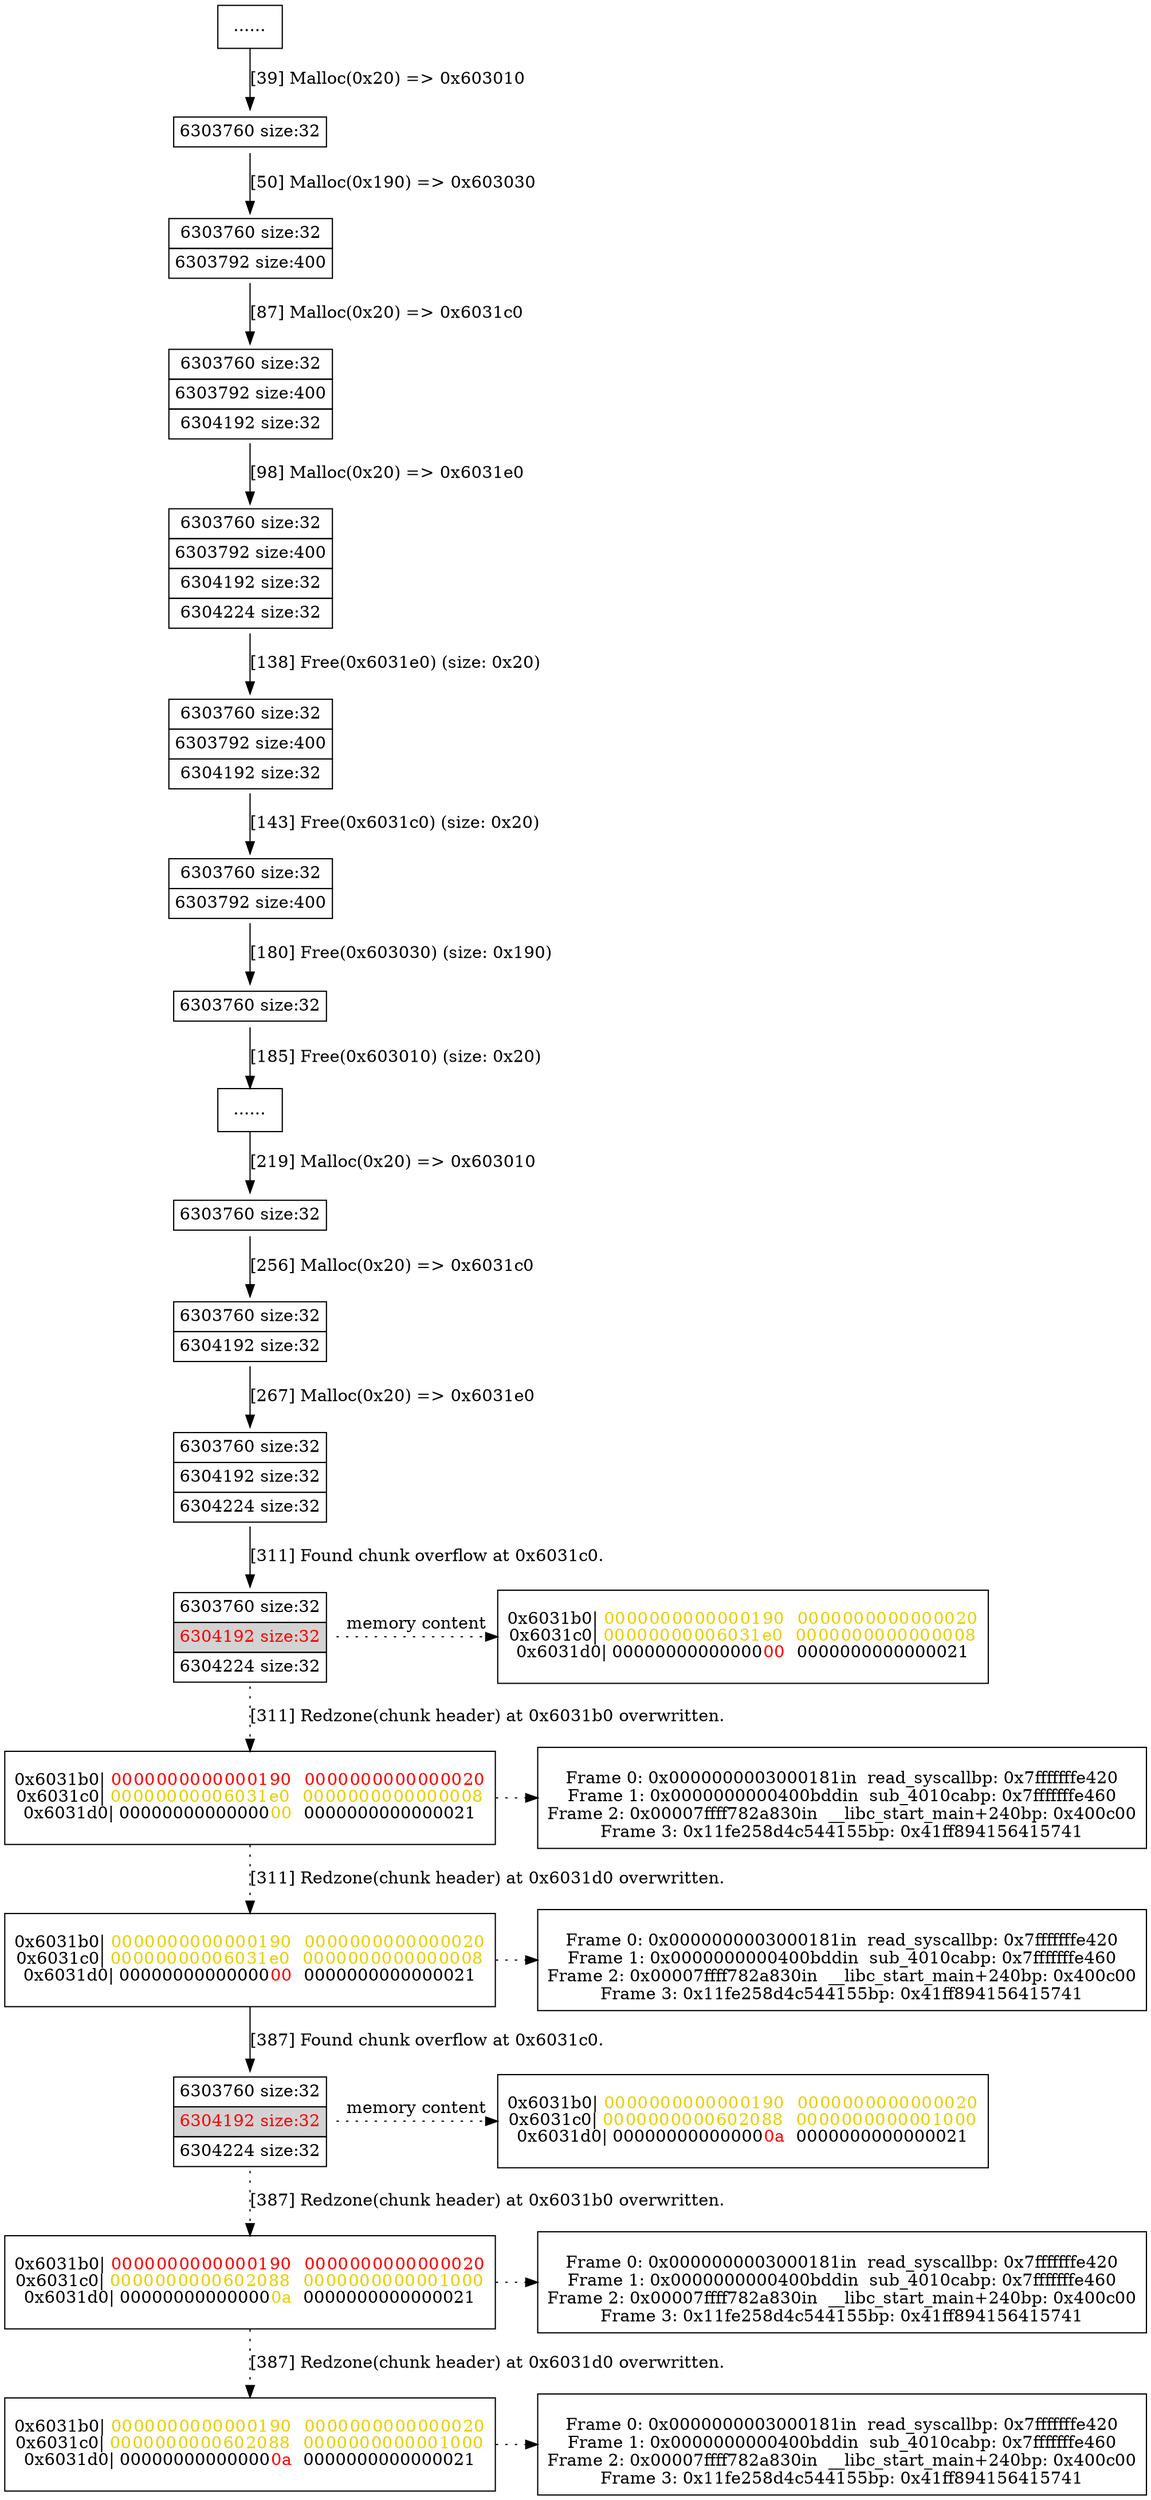 digraph G {n0[shape=record,label="......"]n1[shape=none, label=<<table border="0" cellborder="1" cellspacing="0" cellpadding="4"><tr><td>6303760 size:32</td></tr></table>>]n2[shape=none, label=<<table border="0" cellborder="1" cellspacing="0" cellpadding="4"><tr><td>6303760 size:32</td></tr><tr><td>6303792 size:400</td></tr></table>>]n3[shape=none, label=<<table border="0" cellborder="1" cellspacing="0" cellpadding="4"><tr><td>6303760 size:32</td></tr><tr><td>6303792 size:400</td></tr><tr><td>6304192 size:32</td></tr></table>>]n4[shape=none, label=<<table border="0" cellborder="1" cellspacing="0" cellpadding="4"><tr><td>6303760 size:32</td></tr><tr><td>6303792 size:400</td></tr><tr><td>6304192 size:32</td></tr><tr><td>6304224 size:32</td></tr></table>>]n5[shape=none, label=<<table border="0" cellborder="1" cellspacing="0" cellpadding="4"><tr><td>6303760 size:32</td></tr><tr><td>6303792 size:400</td></tr><tr><td>6304192 size:32</td></tr></table>>]n6[shape=none, label=<<table border="0" cellborder="1" cellspacing="0" cellpadding="4"><tr><td>6303760 size:32</td></tr><tr><td>6303792 size:400</td></tr></table>>]n7[shape=none, label=<<table border="0" cellborder="1" cellspacing="0" cellpadding="4"><tr><td>6303760 size:32</td></tr></table>>]n8[shape=record,label="......"]n9[shape=none, label=<<table border="0" cellborder="1" cellspacing="0" cellpadding="4"><tr><td>6303760 size:32</td></tr></table>>]n10[shape=none, label=<<table border="0" cellborder="1" cellspacing="0" cellpadding="4"><tr><td>6303760 size:32</td></tr><tr><td>6304192 size:32</td></tr></table>>]n11[shape=none, label=<<table border="0" cellborder="1" cellspacing="0" cellpadding="4"><tr><td>6303760 size:32</td></tr><tr><td>6304192 size:32</td></tr><tr><td>6304224 size:32</td></tr></table>>]n1212[shape=box,label=<<br/>0x6031b0| <font color='#EACE00'>00</font><font color='#EACE00'>00</font><font color='#EACE00'>00</font><font color='#EACE00'>00</font><font color='#EACE00'>00</font><font color='#EACE00'>00</font><font color='#EACE00'>01</font><font color='#EACE00'>90</font>  <font color='#EACE00'>00</font><font color='#EACE00'>00</font><font color='#EACE00'>00</font><font color='#EACE00'>00</font><font color='#EACE00'>00</font><font color='#EACE00'>00</font><font color='#EACE00'>00</font><font color='#EACE00'>20</font><br/>0x6031c0| <font color='#EACE00'>00</font><font color='#EACE00'>00</font><font color='#EACE00'>00</font><font color='#EACE00'>00</font><font color='#EACE00'>00</font><font color='#EACE00'>60</font><font color='#EACE00'>31</font><font color='#EACE00'>e0</font>  <font color='#EACE00'>00</font><font color='#EACE00'>00</font><font color='#EACE00'>00</font><font color='#EACE00'>00</font><font color='#EACE00'>00</font><font color='#EACE00'>00</font><font color='#EACE00'>00</font><font color='#EACE00'>08</font><br/>0x6031d0| 00000000000000<font color='red'>00</font>  0000000000000021<br/><br/>>]n12[shape=none, label=<<table border="0" cellborder="1" cellspacing="0" cellpadding="4"><tr><td>6303760 size:32</td></tr><tr><td bgcolor="lightgrey"><font color="red">6304192 size:32</font></td></tr><tr><td>6304224 size:32</td></tr></table>>]n13[shape=box,label=<<br/>0x6031b0| <font color='red'>00</font><font color='red'>00</font><font color='red'>00</font><font color='red'>00</font><font color='red'>00</font><font color='red'>00</font><font color='red'>01</font><font color='red'>90</font>  <font color='red'>00</font><font color='red'>00</font><font color='red'>00</font><font color='red'>00</font><font color='red'>00</font><font color='red'>00</font><font color='red'>00</font><font color='red'>20</font><br/>0x6031c0| <font color='#EACE00'>00</font><font color='#EACE00'>00</font><font color='#EACE00'>00</font><font color='#EACE00'>00</font><font color='#EACE00'>00</font><font color='#EACE00'>60</font><font color='#EACE00'>31</font><font color='#EACE00'>e0</font>  <font color='#EACE00'>00</font><font color='#EACE00'>00</font><font color='#EACE00'>00</font><font color='#EACE00'>00</font><font color='#EACE00'>00</font><font color='#EACE00'>00</font><font color='#EACE00'>00</font><font color='#EACE00'>08</font><br/>0x6031d0| 00000000000000<font color='#EACE00'>00</font>  0000000000000021<br/><br/>>]n1313[shape=box,label=<<br/>Frame 0: 0x0000000003000181	in  read_syscall	bp: 0x7fffffffe420<br/>Frame 1: 0x0000000000400bdd	in  sub_4010ca	bp: 0x7fffffffe460<br/>Frame 2: 0x00007ffff782a830	in  __libc_start_main+240	bp: 0x400c00<br/>Frame 3: 0x11fe258d4c544155			bp: 0x41ff894156415741<br/>>]n14[shape=box,label=<<br/>0x6031b0| <font color='#EACE00'>00</font><font color='#EACE00'>00</font><font color='#EACE00'>00</font><font color='#EACE00'>00</font><font color='#EACE00'>00</font><font color='#EACE00'>00</font><font color='#EACE00'>01</font><font color='#EACE00'>90</font>  <font color='#EACE00'>00</font><font color='#EACE00'>00</font><font color='#EACE00'>00</font><font color='#EACE00'>00</font><font color='#EACE00'>00</font><font color='#EACE00'>00</font><font color='#EACE00'>00</font><font color='#EACE00'>20</font><br/>0x6031c0| <font color='#EACE00'>00</font><font color='#EACE00'>00</font><font color='#EACE00'>00</font><font color='#EACE00'>00</font><font color='#EACE00'>00</font><font color='#EACE00'>60</font><font color='#EACE00'>31</font><font color='#EACE00'>e0</font>  <font color='#EACE00'>00</font><font color='#EACE00'>00</font><font color='#EACE00'>00</font><font color='#EACE00'>00</font><font color='#EACE00'>00</font><font color='#EACE00'>00</font><font color='#EACE00'>00</font><font color='#EACE00'>08</font><br/>0x6031d0| 00000000000000<font color='red'>00</font>  0000000000000021<br/><br/>>]n1414[shape=box,label=<<br/>Frame 0: 0x0000000003000181	in  read_syscall	bp: 0x7fffffffe420<br/>Frame 1: 0x0000000000400bdd	in  sub_4010ca	bp: 0x7fffffffe460<br/>Frame 2: 0x00007ffff782a830	in  __libc_start_main+240	bp: 0x400c00<br/>Frame 3: 0x11fe258d4c544155			bp: 0x41ff894156415741<br/>>]n1515[shape=box,label=<<br/>0x6031b0| <font color='#EACE00'>00</font><font color='#EACE00'>00</font><font color='#EACE00'>00</font><font color='#EACE00'>00</font><font color='#EACE00'>00</font><font color='#EACE00'>00</font><font color='#EACE00'>01</font><font color='#EACE00'>90</font>  <font color='#EACE00'>00</font><font color='#EACE00'>00</font><font color='#EACE00'>00</font><font color='#EACE00'>00</font><font color='#EACE00'>00</font><font color='#EACE00'>00</font><font color='#EACE00'>00</font><font color='#EACE00'>20</font><br/>0x6031c0| <font color='#EACE00'>00</font><font color='#EACE00'>00</font><font color='#EACE00'>00</font><font color='#EACE00'>00</font><font color='#EACE00'>00</font><font color='#EACE00'>60</font><font color='#EACE00'>20</font><font color='#EACE00'>88</font>  <font color='#EACE00'>00</font><font color='#EACE00'>00</font><font color='#EACE00'>00</font><font color='#EACE00'>00</font><font color='#EACE00'>00</font><font color='#EACE00'>00</font><font color='#EACE00'>10</font><font color='#EACE00'>00</font><br/>0x6031d0| 00000000000000<font color='red'>0a</font>  0000000000000021<br/><br/>>]n15[shape=none, label=<<table border="0" cellborder="1" cellspacing="0" cellpadding="4"><tr><td>6303760 size:32</td></tr><tr><td bgcolor="lightgrey"><font color="red">6304192 size:32</font></td></tr><tr><td>6304224 size:32</td></tr></table>>]n16[shape=box,label=<<br/>0x6031b0| <font color='red'>00</font><font color='red'>00</font><font color='red'>00</font><font color='red'>00</font><font color='red'>00</font><font color='red'>00</font><font color='red'>01</font><font color='red'>90</font>  <font color='red'>00</font><font color='red'>00</font><font color='red'>00</font><font color='red'>00</font><font color='red'>00</font><font color='red'>00</font><font color='red'>00</font><font color='red'>20</font><br/>0x6031c0| <font color='#EACE00'>00</font><font color='#EACE00'>00</font><font color='#EACE00'>00</font><font color='#EACE00'>00</font><font color='#EACE00'>00</font><font color='#EACE00'>60</font><font color='#EACE00'>20</font><font color='#EACE00'>88</font>  <font color='#EACE00'>00</font><font color='#EACE00'>00</font><font color='#EACE00'>00</font><font color='#EACE00'>00</font><font color='#EACE00'>00</font><font color='#EACE00'>00</font><font color='#EACE00'>10</font><font color='#EACE00'>00</font><br/>0x6031d0| 00000000000000<font color='#EACE00'>0a</font>  0000000000000021<br/><br/>>]n1616[shape=box,label=<<br/>Frame 0: 0x0000000003000181	in  read_syscall	bp: 0x7fffffffe420<br/>Frame 1: 0x0000000000400bdd	in  sub_4010ca	bp: 0x7fffffffe460<br/>Frame 2: 0x00007ffff782a830	in  __libc_start_main+240	bp: 0x400c00<br/>Frame 3: 0x11fe258d4c544155			bp: 0x41ff894156415741<br/>>]n17[shape=box,label=<<br/>0x6031b0| <font color='#EACE00'>00</font><font color='#EACE00'>00</font><font color='#EACE00'>00</font><font color='#EACE00'>00</font><font color='#EACE00'>00</font><font color='#EACE00'>00</font><font color='#EACE00'>01</font><font color='#EACE00'>90</font>  <font color='#EACE00'>00</font><font color='#EACE00'>00</font><font color='#EACE00'>00</font><font color='#EACE00'>00</font><font color='#EACE00'>00</font><font color='#EACE00'>00</font><font color='#EACE00'>00</font><font color='#EACE00'>20</font><br/>0x6031c0| <font color='#EACE00'>00</font><font color='#EACE00'>00</font><font color='#EACE00'>00</font><font color='#EACE00'>00</font><font color='#EACE00'>00</font><font color='#EACE00'>60</font><font color='#EACE00'>20</font><font color='#EACE00'>88</font>  <font color='#EACE00'>00</font><font color='#EACE00'>00</font><font color='#EACE00'>00</font><font color='#EACE00'>00</font><font color='#EACE00'>00</font><font color='#EACE00'>00</font><font color='#EACE00'>10</font><font color='#EACE00'>00</font><br/>0x6031d0| 00000000000000<font color='red'>0a</font>  0000000000000021<br/><br/>>]n1717[shape=box,label=<<br/>Frame 0: 0x0000000003000181	in  read_syscall	bp: 0x7fffffffe420<br/>Frame 1: 0x0000000000400bdd	in  sub_4010ca	bp: 0x7fffffffe460<br/>Frame 2: 0x00007ffff782a830	in  __libc_start_main+240	bp: 0x400c00<br/>Frame 3: 0x11fe258d4c544155			bp: 0x41ff894156415741<br/>>]n0->n1[label="[39] Malloc(0x20) => 0x603010"]n1->n2[label="[50] Malloc(0x190) => 0x603030"]n2->n3[label="[87] Malloc(0x20) => 0x6031c0"]n3->n4[label="[98] Malloc(0x20) => 0x6031e0"]n4->n5[label="[138] Free(0x6031e0) (size: 0x20)"]n5->n6[label="[143] Free(0x6031c0) (size: 0x20)"]n6->n7[label="[180] Free(0x603030) (size: 0x190)"]n7->n8[label="[185] Free(0x603010) (size: 0x20)"]n8->n9[label="[219] Malloc(0x20) => 0x603010"]n9->n10[label="[256] Malloc(0x20) => 0x6031c0"]n10->n11[label="[267] Malloc(0x20) => 0x6031e0"]{rank = same; n12->n1212[style=dotted label="memory content"]}n11->n12[label="[311] Found chunk overflow at 0x6031c0."]n12->n13[label="[311] Redzone(chunk header) at 0x6031b0 overwritten.",style=dotted]{rank = same; n13->n1313[style=dotted]}n13->n14[label="[311] Redzone(chunk header) at 0x6031d0 overwritten.",style=dotted]{rank = same; n14->n1414[style=dotted]}{rank = same; n15->n1515[style=dotted label="memory content"]}n14->n15[label="[387] Found chunk overflow at 0x6031c0."]n15->n16[label="[387] Redzone(chunk header) at 0x6031b0 overwritten.",style=dotted]{rank = same; n16->n1616[style=dotted]}n16->n17[label="[387] Redzone(chunk header) at 0x6031d0 overwritten.",style=dotted]{rank = same; n17->n1717[style=dotted]}}
